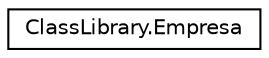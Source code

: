 digraph "Graphical Class Hierarchy"
{
 // INTERACTIVE_SVG=YES
 // LATEX_PDF_SIZE
  edge [fontname="Helvetica",fontsize="10",labelfontname="Helvetica",labelfontsize="10"];
  node [fontname="Helvetica",fontsize="10",shape=record];
  rankdir="LR";
  Node0 [label="ClassLibrary.Empresa",height=0.2,width=0.4,color="black", fillcolor="white", style="filled",URL="$classClassLibrary_1_1Empresa.html",tooltip="Patrones y principios utilizados en esta clase: ISP ya que segmenta las operaciones de la interface e..."];
}
